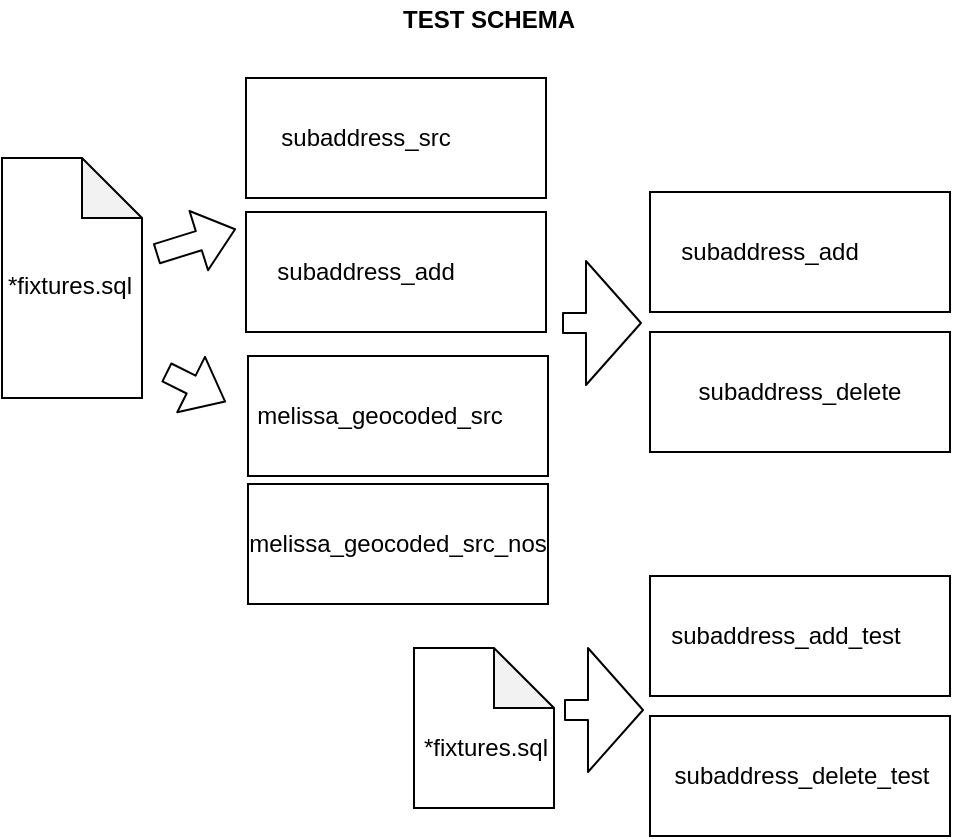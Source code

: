 <mxfile version="14.6.13" type="device"><diagram id="UHGikUQVZQ2GSxtt2hlj" name="Page-1"><mxGraphModel dx="1215" dy="453" grid="1" gridSize="10" guides="1" tooltips="1" connect="1" arrows="1" fold="1" page="1" pageScale="1" pageWidth="850" pageHeight="1100" math="0" shadow="0"><root><mxCell id="0"/><mxCell id="1" parent="0"/><mxCell id="1rPcJaWGtFSZM36oiF5B-5" value="" style="rounded=0;whiteSpace=wrap;html=1;" parent="1" vertex="1"><mxGeometry x="329" y="263" width="150" height="60" as="geometry"/></mxCell><mxCell id="1rPcJaWGtFSZM36oiF5B-4" value="subaddress_src" style="text;html=1;strokeColor=none;fillColor=none;align=center;verticalAlign=middle;whiteSpace=wrap;rounded=0;" parent="1" vertex="1"><mxGeometry x="369" y="283" width="40" height="20" as="geometry"/></mxCell><mxCell id="1rPcJaWGtFSZM36oiF5B-7" value="" style="rounded=0;whiteSpace=wrap;html=1;" parent="1" vertex="1"><mxGeometry x="330" y="402" width="150" height="60" as="geometry"/></mxCell><mxCell id="1rPcJaWGtFSZM36oiF5B-8" value="melissa_geocoded_src" style="text;html=1;strokeColor=none;fillColor=none;align=center;verticalAlign=middle;whiteSpace=wrap;rounded=0;" parent="1" vertex="1"><mxGeometry x="376" y="422" width="40" height="20" as="geometry"/></mxCell><mxCell id="1rPcJaWGtFSZM36oiF5B-9" value="" style="rounded=0;whiteSpace=wrap;html=1;" parent="1" vertex="1"><mxGeometry x="330" y="466" width="150" height="60" as="geometry"/></mxCell><mxCell id="1rPcJaWGtFSZM36oiF5B-12" value="melissa_geocoded_src_nos" style="text;html=1;strokeColor=none;fillColor=none;align=center;verticalAlign=middle;whiteSpace=wrap;rounded=0;" parent="1" vertex="1"><mxGeometry x="385" y="486" width="40" height="20" as="geometry"/></mxCell><mxCell id="1rPcJaWGtFSZM36oiF5B-14" value="" style="rounded=0;whiteSpace=wrap;html=1;" parent="1" vertex="1"><mxGeometry x="531" y="320" width="150" height="60" as="geometry"/></mxCell><mxCell id="1rPcJaWGtFSZM36oiF5B-15" value="subaddress_add" style="text;html=1;strokeColor=none;fillColor=none;align=center;verticalAlign=middle;whiteSpace=wrap;rounded=0;" parent="1" vertex="1"><mxGeometry x="571" y="340" width="40" height="20" as="geometry"/></mxCell><mxCell id="1rPcJaWGtFSZM36oiF5B-16" value="" style="rounded=0;whiteSpace=wrap;html=1;" parent="1" vertex="1"><mxGeometry x="531" y="390" width="150" height="60" as="geometry"/></mxCell><mxCell id="1rPcJaWGtFSZM36oiF5B-19" value="subaddress_delete" style="text;html=1;strokeColor=none;fillColor=none;align=center;verticalAlign=middle;whiteSpace=wrap;rounded=0;" parent="1" vertex="1"><mxGeometry x="586" y="410" width="40" height="20" as="geometry"/></mxCell><mxCell id="1rPcJaWGtFSZM36oiF5B-20" value="TEST SCHEMA" style="text;html=1;strokeColor=none;fillColor=none;align=center;verticalAlign=middle;whiteSpace=wrap;rounded=0;fontStyle=1" parent="1" vertex="1"><mxGeometry x="405" y="224" width="91" height="20" as="geometry"/></mxCell><mxCell id="1rPcJaWGtFSZM36oiF5B-36" value="" style="shape=flexArrow;endArrow=classic;html=1;" parent="1" edge="1"><mxGeometry width="50" height="50" relative="1" as="geometry"><mxPoint x="284" y="351" as="sourcePoint"/><mxPoint x="324" y="338.5" as="targetPoint"/></mxGeometry></mxCell><mxCell id="1rPcJaWGtFSZM36oiF5B-37" value="" style="shape=flexArrow;endArrow=classic;html=1;" parent="1" edge="1"><mxGeometry width="50" height="50" relative="1" as="geometry"><mxPoint x="289" y="410" as="sourcePoint"/><mxPoint x="319" y="425" as="targetPoint"/></mxGeometry></mxCell><mxCell id="1rPcJaWGtFSZM36oiF5B-39" value="" style="shape=flexArrow;endArrow=classic;html=1;endWidth=51;endSize=8.835;" parent="1" edge="1"><mxGeometry width="50" height="50" relative="1" as="geometry"><mxPoint x="487" y="385.5" as="sourcePoint"/><mxPoint x="527" y="385.5" as="targetPoint"/></mxGeometry></mxCell><mxCell id="1rPcJaWGtFSZM36oiF5B-42" value="" style="shape=note;whiteSpace=wrap;html=1;backgroundOutline=1;darkOpacity=0.05;" parent="1" vertex="1"><mxGeometry x="207" y="303" width="70" height="120" as="geometry"/></mxCell><mxCell id="1rPcJaWGtFSZM36oiF5B-43" value="*fixtures.sql" style="text;html=1;strokeColor=none;fillColor=none;align=center;verticalAlign=middle;whiteSpace=wrap;rounded=0;" parent="1" vertex="1"><mxGeometry x="221" y="357" width="40" height="20" as="geometry"/></mxCell><mxCell id="1rPcJaWGtFSZM36oiF5B-44" value="" style="rounded=0;whiteSpace=wrap;html=1;" parent="1" vertex="1"><mxGeometry x="531" y="512" width="150" height="60" as="geometry"/></mxCell><mxCell id="1rPcJaWGtFSZM36oiF5B-45" value="subaddress_add_test" style="text;html=1;strokeColor=none;fillColor=none;align=center;verticalAlign=middle;whiteSpace=wrap;rounded=0;" parent="1" vertex="1"><mxGeometry x="579" y="532" width="40" height="20" as="geometry"/></mxCell><mxCell id="1rPcJaWGtFSZM36oiF5B-46" value="" style="rounded=0;whiteSpace=wrap;html=1;" parent="1" vertex="1"><mxGeometry x="531" y="582" width="150" height="60" as="geometry"/></mxCell><mxCell id="1rPcJaWGtFSZM36oiF5B-47" value="subaddress_delete_test" style="text;html=1;strokeColor=none;fillColor=none;align=center;verticalAlign=middle;whiteSpace=wrap;rounded=0;" parent="1" vertex="1"><mxGeometry x="587" y="602" width="40" height="20" as="geometry"/></mxCell><mxCell id="1rPcJaWGtFSZM36oiF5B-48" value="" style="shape=note;whiteSpace=wrap;html=1;backgroundOutline=1;darkOpacity=0.05;" parent="1" vertex="1"><mxGeometry x="413" y="548" width="70" height="80" as="geometry"/></mxCell><mxCell id="1rPcJaWGtFSZM36oiF5B-49" value="*fixtures.sql" style="text;html=1;strokeColor=none;fillColor=none;align=center;verticalAlign=middle;whiteSpace=wrap;rounded=0;" parent="1" vertex="1"><mxGeometry x="429" y="588" width="40" height="20" as="geometry"/></mxCell><mxCell id="1rPcJaWGtFSZM36oiF5B-50" value="" style="shape=flexArrow;endArrow=classic;html=1;endWidth=51;endSize=8.835;" parent="1" edge="1"><mxGeometry width="50" height="50" relative="1" as="geometry"><mxPoint x="488" y="579" as="sourcePoint"/><mxPoint x="528" y="579" as="targetPoint"/></mxGeometry></mxCell><mxCell id="MbMGepmw1bmUUIbXZAO_-1" value="" style="rounded=0;whiteSpace=wrap;html=1;" vertex="1" parent="1"><mxGeometry x="329" y="330" width="150" height="60" as="geometry"/></mxCell><mxCell id="MbMGepmw1bmUUIbXZAO_-2" value="subaddress_add" style="text;html=1;strokeColor=none;fillColor=none;align=center;verticalAlign=middle;whiteSpace=wrap;rounded=0;" vertex="1" parent="1"><mxGeometry x="369" y="350" width="40" height="20" as="geometry"/></mxCell></root></mxGraphModel></diagram></mxfile>